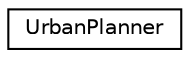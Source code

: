 digraph "Graphical Class Hierarchy"
{
 // LATEX_PDF_SIZE
  edge [fontname="Helvetica",fontsize="10",labelfontname="Helvetica",labelfontsize="10"];
  node [fontname="Helvetica",fontsize="10",shape=record];
  rankdir="LR";
  Node0 [label="UrbanPlanner",height=0.2,width=0.4,color="black", fillcolor="white", style="filled",URL="$classUrbanPlanner.html",tooltip=" "];
}
